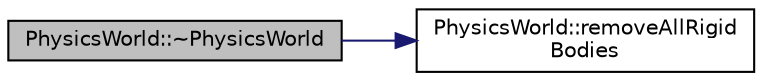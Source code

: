 digraph "PhysicsWorld::~PhysicsWorld"
{
 // INTERACTIVE_SVG=YES
 // LATEX_PDF_SIZE
  edge [fontname="Helvetica",fontsize="10",labelfontname="Helvetica",labelfontsize="10"];
  node [fontname="Helvetica",fontsize="10",shape=record];
  rankdir="LR";
  Node1 [label="PhysicsWorld::~PhysicsWorld",height=0.2,width=0.4,color="black", fillcolor="grey75", style="filled", fontcolor="black",tooltip=" "];
  Node1 -> Node2 [color="midnightblue",fontsize="10",style="solid",fontname="Helvetica"];
  Node2 [label="PhysicsWorld::removeAllRigid\lBodies",height=0.2,width=0.4,color="black", fillcolor="white", style="filled",URL="$d5/d44/class_physics_world.html#a05c62f1ce930105c71bc5fba4d9e14f3",tooltip=" "];
}
